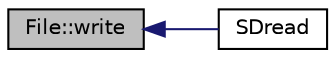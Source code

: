 digraph "File::write"
{
  edge [fontname="Helvetica",fontsize="10",labelfontname="Helvetica",labelfontsize="10"];
  node [fontname="Helvetica",fontsize="10",shape=record];
  rankdir="LR";
  Node1 [label="File::write",height=0.2,width=0.4,color="black", fillcolor="grey75", style="filled", fontcolor="black"];
  Node1 -> Node2 [dir="back",color="midnightblue",fontsize="10",style="solid",fontname="Helvetica"];
  Node2 [label="SDread",height=0.2,width=0.4,color="black", fillcolor="white", style="filled",URL="$_s_dcard__driver_8h.html#ae25c95c757003a1f2daacee7dae07105"];
}
